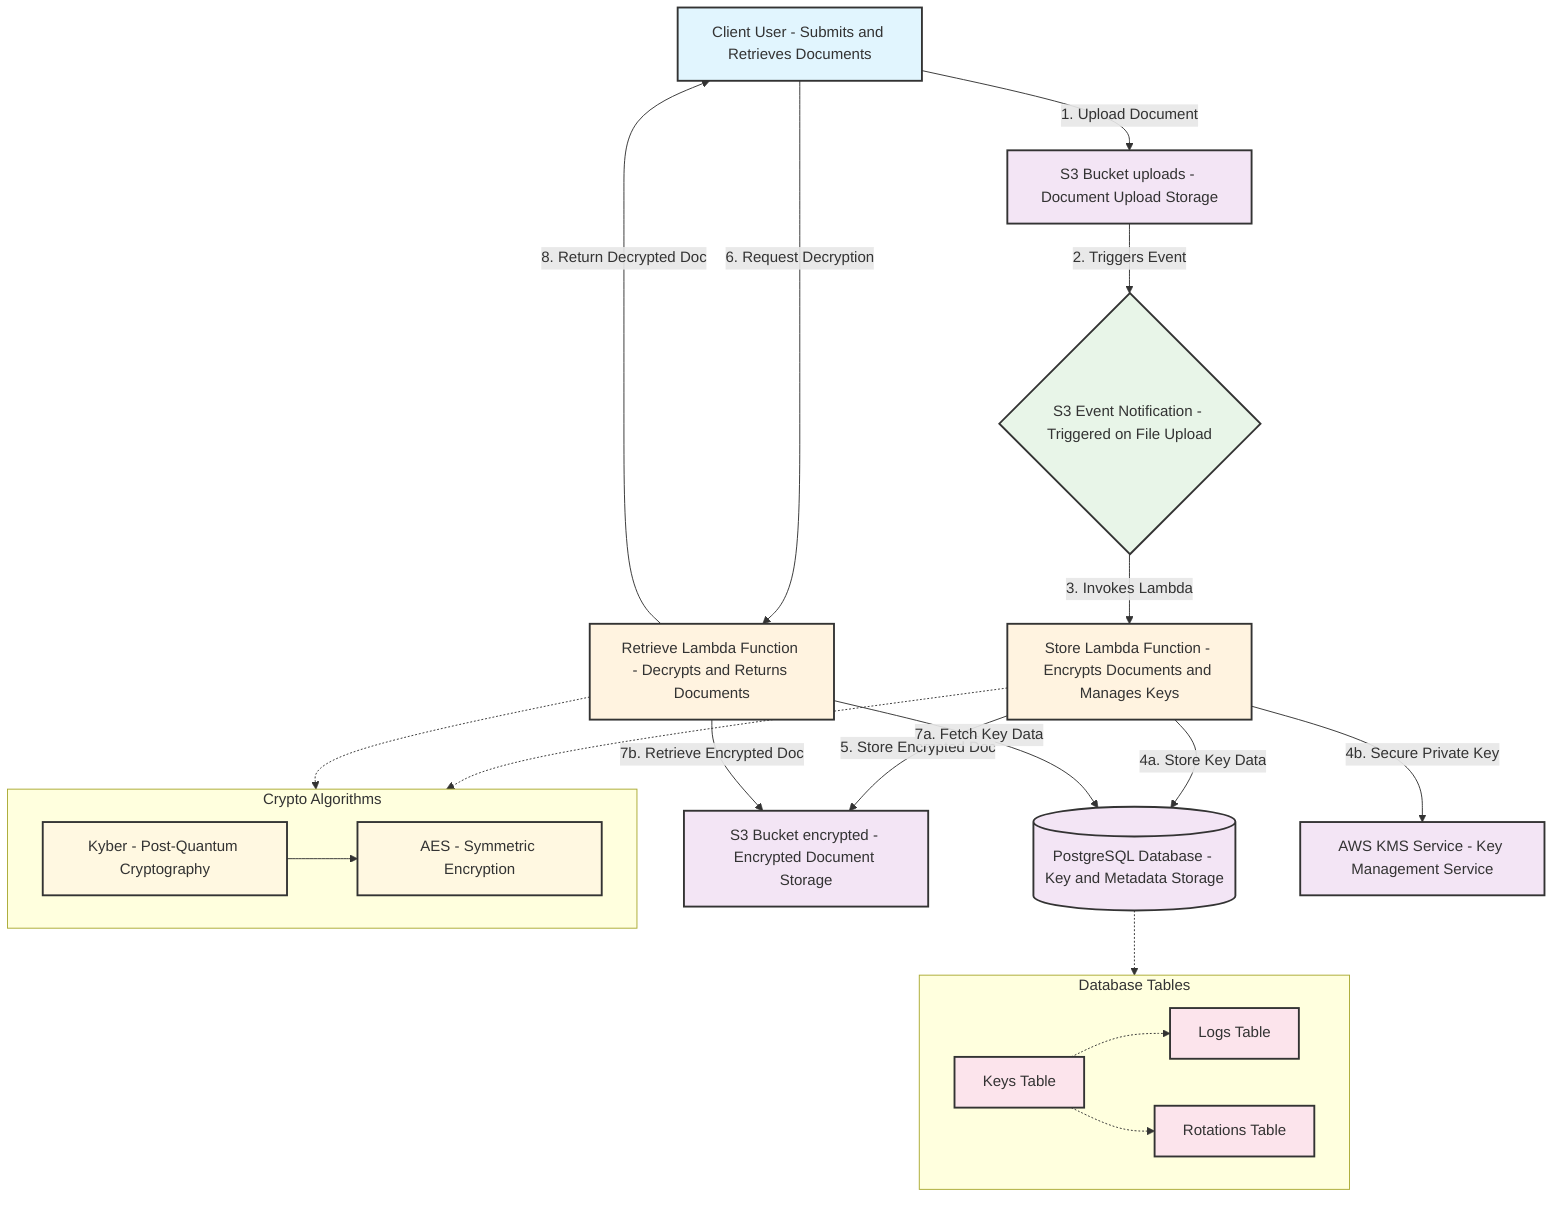graph TB
    %% Define node styles
    classDef userClass fill:#e1f5fe,stroke:#333,stroke-width:2px
    classDef lambdaClass fill:#fff3e0,stroke:#333,stroke-width:2px
    classDef storageClass fill:#f3e5f5,stroke:#333,stroke-width:2px
    classDef eventClass fill:#e8f5e8,stroke:#333,stroke-width:2px
    classDef algorithmClass fill:#fff8e1,stroke:#333,stroke-width:2px
    classDef dbClass fill:#fce4ec,stroke:#333,stroke-width:2px
    
    %% External Components
    User[Client User - Submits and Retrieves Documents] 
    S3Up[S3 Bucket uploads - Document Upload Storage] 
    S3Enc[S3 Bucket encrypted - Encrypted Document Storage] 
    
    %% Core Services
    Store[Store Lambda Function - Encrypts Documents and Manages Keys] 
    Retrieve[Retrieve Lambda Function - Decrypts and Returns Documents] 
    DB[(PostgreSQL Database - Key and Metadata Storage)] 
    KMS[AWS KMS Service - Key Management Service] 
    
    %% Event Flow
    Event{S3 Event Notification - Triggered on File Upload} 
    
    %% Flow Connections
    User -->|1. Upload Document| S3Up
    User -->|6. Request Decryption| Retrieve
    
    %% Automatic Encryption Flow
    S3Up -->|2. Triggers Event| Event
    Event -->|3. Invokes Lambda| Store
    Store -->|4a. Store Key Data| DB
    Store -->|4b. Secure Private Key| KMS
    Store -->|5. Store Encrypted Doc| S3Enc
    
    %% Decryption Flow
    Retrieve -->|7a. Fetch Key Data| DB
    Retrieve -->|7b. Retrieve Encrypted Doc| S3Enc
    Retrieve -->|8. Return Decrypted Doc| User
    
    %% Algorithm Details
    subgraph Algo [Crypto Algorithms]
        Kyber[Kyber - Post-Quantum Cryptography]
        AES[AES - Symmetric Encryption]
        Kyber --> AES
    end
    Store -.-> Algo
    Retrieve -.-> Algo
    
    %% Database Schema
    subgraph DBSchema [Database Tables]
        Keys[Keys Table]
        Logs[Logs Table]
        Rots[Rotations Table]
        Keys -.-> Logs
        Keys -.-> Rots
    end
    DB -.-> DBSchema
    
    %% Apply styles to nodes
    class User userClass
    class Store,Retrieve lambdaClass
    class S3Up,S3Enc,DB,KMS storageClass
    class Event eventClass
    class Kyber,AES algorithmClass
    class Keys,Logs,Rots dbClass